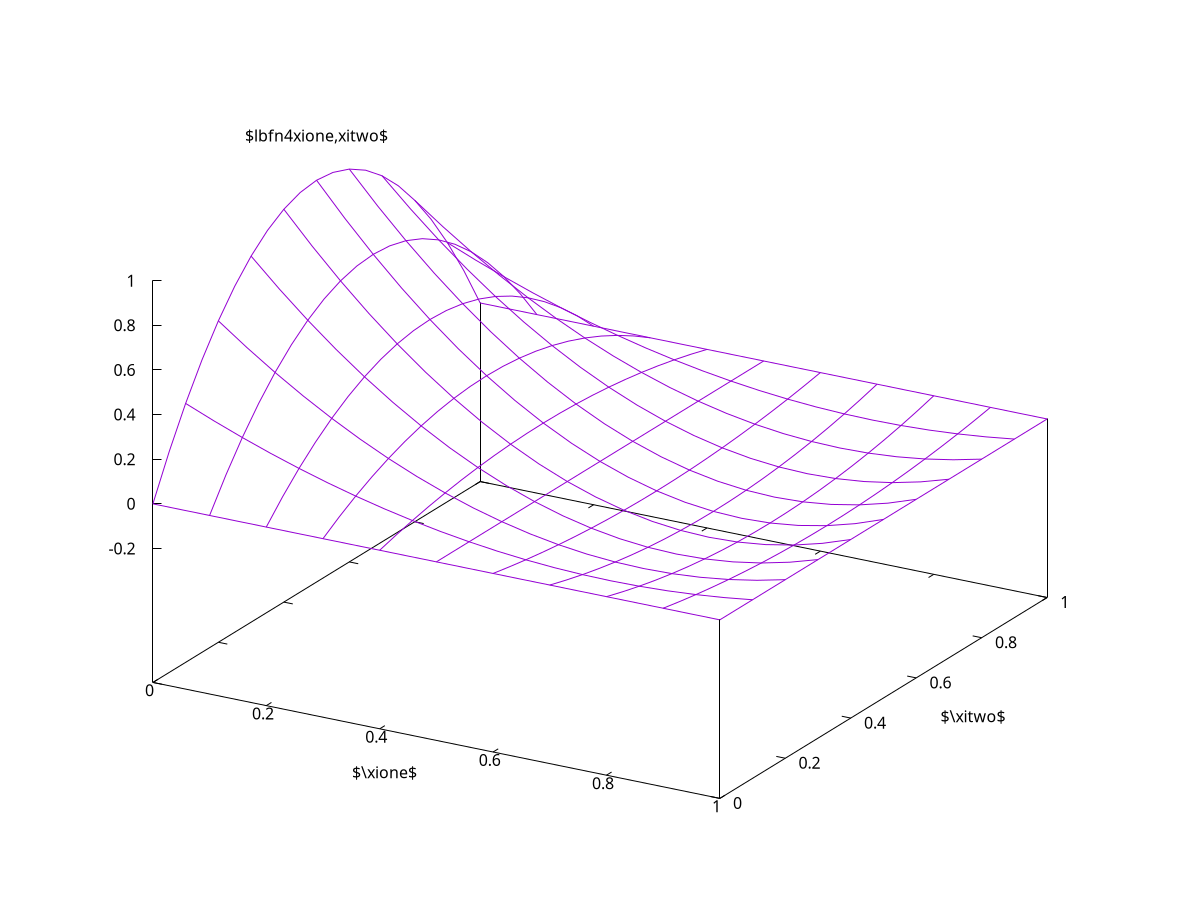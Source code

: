 #set title "Biquadratic Lagrange basis functions"
set nokey
set samples 21
set isosample 11
set xlabel "$\\xione$"
set ylabel "$\\xitwo$"
set label 4 "$\\lbfn{4}{\\xione,\\xitwo}$" at 0.00, 0.50, 1.20 centre
#set xtics  0.00,0.25,1
#set ytics -0.25,0.25,1
psi4(x,y)=2.0*(x-0.5)*(x-1.0)*4.0*y*(1.0-y)
set xrange [0:1]
set yrange [0:1]
set zrange [-0.2:1]
splot psi4(x,y)

 
